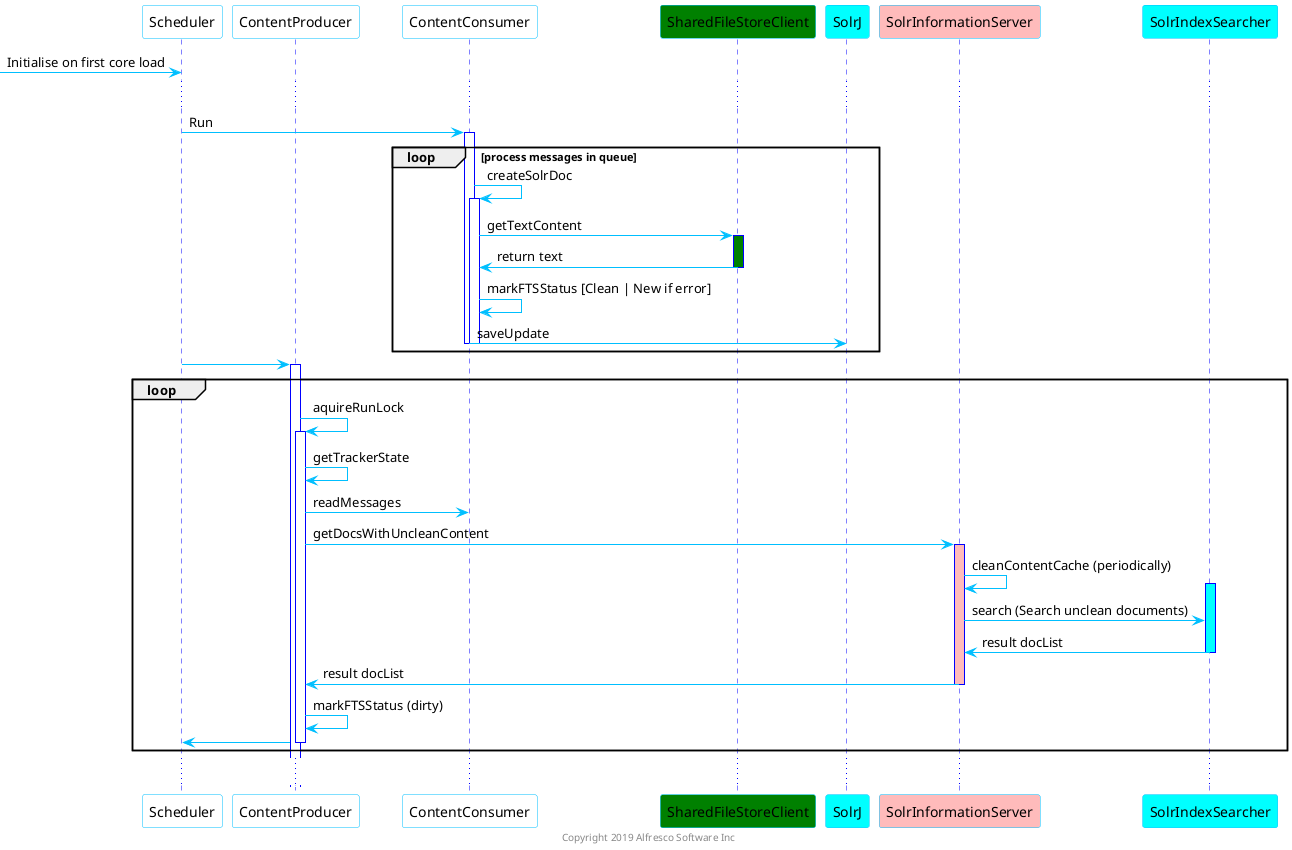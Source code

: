 @startuml
skinparam  sequence  {
	ArrowColor DeepSkyBlue
	ActorBorderColor DeepSkyBlue
	LifeLineBorderColor blue
	ParticipantBorderColor DeepSkyBlue
	ParticipantBackgroundColor white
}

 [-> Scheduler : Initialise on first core load

       participant ContentProducer
       participant ContentConsumer
       participant SharedFileStoreClient #green
 ...
 Scheduler -> ContentConsumer: Run
    loop process messages in queue
       activate ContentConsumer
       ContentConsumer->ContentConsumer:createSolrDoc
       activate ContentConsumer 
       ContentConsumer -> SharedFileStoreClient: getTextContent
       activate SharedFileStoreClient #green
       ContentConsumer <- SharedFileStoreClient: return text
       deactivate SharedFileStoreClient
       ContentConsumer->ContentConsumer:markFTSStatus [Clean | New if error]
       participant SolrJ #aqua
       ContentConsumer->SolrJ:saveUpdate
       deactivate ContentConsumer
       deactivate ContentConsumer
    end
 Scheduler -> ContentProducer
 	loop
 		activate ContentProducer
	    ContentProducer -> ContentProducer: aquireRunLock
    	activate ContentProducer
    	ContentProducer -> ContentProducer: getTrackerState
    	ContentProducer -> ContentConsumer: readMessages
	    deactivate ContentConsumer
   	 	participant SolrInformationServer #FFBBBB
    	ContentProducer -> SolrInformationServer: getDocsWithUncleanContent
    	activate SolrInformationServer  #FFBBBB
    	SolrInformationServer -> SolrInformationServer: cleanContentCache (periodically)
    	participant SolrIndexSearcher  #aqua
	    activate SolrIndexSearcher #aqua
	    SolrInformationServer -> SolrIndexSearcher: search (Search unclean documents)
	    SolrIndexSearcher -> SolrInformationServer: result docList
	    deactivate SolrIndexSearcher
	    ContentProducer <- SolrInformationServer: result docList
	    deactivate SolrInformationServer
    	ContentProducer -> ContentProducer:markFTSStatus (dirty)
 		ContentProducer -> Scheduler
 		deactivate ContentProducer
 	end
...
 center footer Copyright 2019 Alfresco Software Inc
 
 @enduml